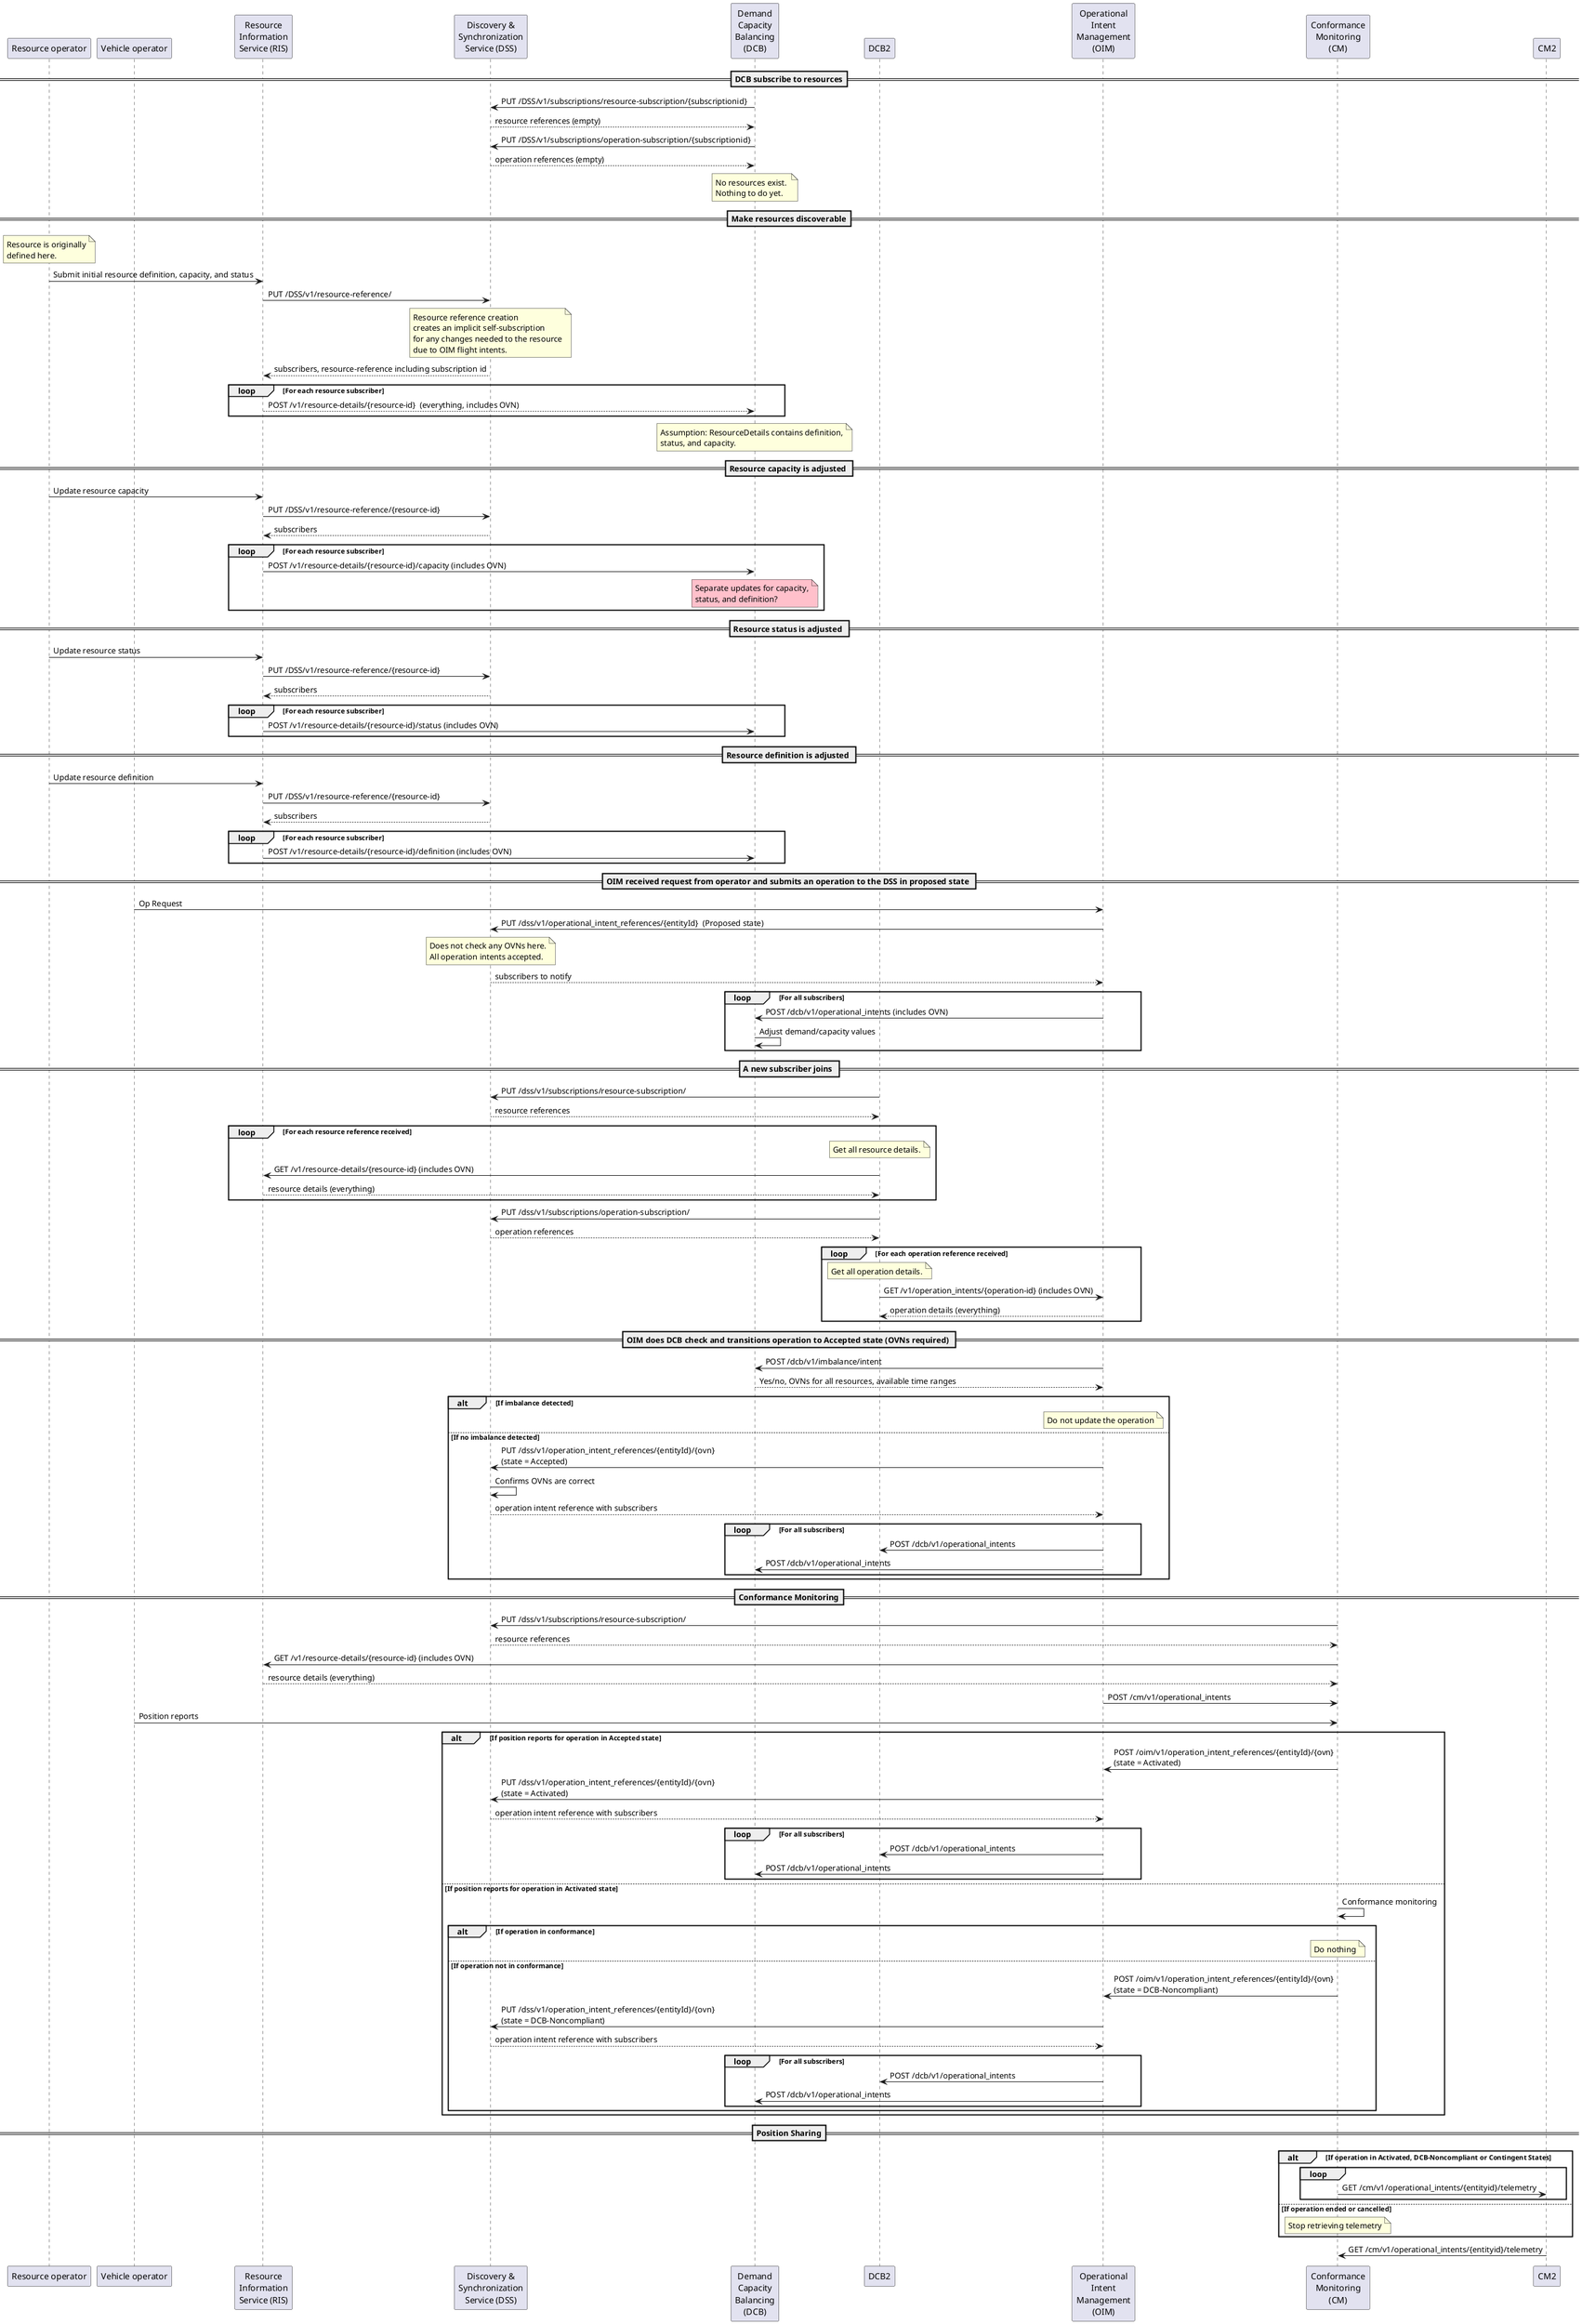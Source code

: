 @startuml
participant "Resource operator" as RO
participant "Vehicle operator" as op
participant "Resource\nInformation\nService (RIS)" as RIS
participant "Discovery &\nSynchronization\nService (DSS)" as DSS
participant "Demand\nCapacity\nBalancing\n(DCB)" as DCB
participant "DCB2" as DCB2
participant "Operational\nIntent\nManagement\n(OIM)" as OIM
participant "Conformance\nMonitoring\n(CM)" as CM
participant "CM2" as CM2


==DCB subscribe to resources==
DCB -> DSS: PUT /DSS/v1/subscriptions/resource-subscription/{subscriptionid}
DCB <-- DSS: resource references (empty)

DCB -> DSS: PUT /DSS/v1/subscriptions/operation-subscription/{subscriptionid}
DCB <-- DSS: operation references (empty)

note over DCB
No resources exist. 
Nothing to do yet. 
end note

==Make resources discoverable==
note over RO
Resource is originally
defined here.
end note 
RO -> RIS: Submit initial resource definition, capacity, and status
RIS -> DSS: PUT /DSS/v1/resource-reference/
note over DSS
Resource reference creation
creates an implicit self-subscription
for any changes needed to the resource
due to OIM flight intents.
end note
DSS --> RIS: subscribers, resource-reference including subscription id
loop For each resource subscriber
    DCB <-- RIS: POST /v1/resource-details/{resource-id}  (everything, includes OVN)
end
note over DCB
Assumption: ResourceDetails contains definition,
status, and capacity. 
end note

== Resource capacity is adjusted ==
RO -> RIS: Update resource capacity
RIS -> DSS: PUT /DSS/v1/resource-reference/{resource-id}
RIS <-- DSS: subscribers
loop For each resource subscriber
    RIS -> DCB: POST /v1/resource-details/{resource-id}/capacity (includes OVN)
    note over DCB #pink
    Separate updates for capacity,
    status, and definition?
    end note
end

== Resource status is adjusted ==
RO -> RIS: Update resource status
RIS -> DSS: PUT /DSS/v1/resource-reference/{resource-id}
RIS <-- DSS: subscribers
loop For each resource subscriber
    RIS -> DCB: POST /v1/resource-details/{resource-id}/status (includes OVN)
end

== Resource definition is adjusted ==
RO -> RIS: Update resource definition
RIS -> DSS: PUT /DSS/v1/resource-reference/{resource-id}
RIS <-- DSS: subscribers
loop For each resource subscriber
    RIS -> DCB: POST /v1/resource-details/{resource-id}/definition (includes OVN)
end


== OIM received request from operator and submits an operation to the DSS in proposed state == 
op -> OIM: Op Request
OIM -> DSS: PUT /dss/v1/operational_intent_references/{entityId}  (Proposed state)
note over DSS
Does not check any OVNs here.
All operation intents accepted.
end note
OIM <-- DSS: subscribers to notify
loop For all subscribers
    OIM -> DCB: POST /dcb/v1/operational_intents (includes OVN)
    DCB -> DCB: Adjust demand/capacity values
end

== A new subscriber joins == 
DCB2 -> DSS: PUT /dss/v1/subscriptions/resource-subscription/
DCB2 <-- DSS: resource references
loop For each resource reference received
    note over DCB2
    Get all resource details.
    end note
    DCB2 -> RIS: GET /v1/resource-details/{resource-id} (includes OVN)
    DCB2 <-- RIS: resource details (everything)
end
DCB2 -> DSS: PUT /dss/v1/subscriptions/operation-subscription/
DCB2 <-- DSS: operation references
loop For each operation reference received
    note over DCB2
    Get all operation details.
    end note
    DCB2 -> OIM: GET /v1/operation_intents/{operation-id} (includes OVN)
    DCB2 <-- OIM: operation details (everything)
end


== OIM does DCB check and transitions operation to Accepted state (OVNs required) ==
OIM -> DCB: POST /dcb/v1/imbalance/intent
OIM <-- DCB: Yes/no, OVNs for all resources, available time ranges

alt If imbalance detected
    note over OIM: Do not update the operation
else If no imbalance detected
    OIM -> DSS: PUT /dss/v1/operation_intent_references/{entityId}/{ovn}\n(state = Accepted)
    DSS -> DSS: Confirms OVNs are correct
    OIM <-- DSS: operation intent reference with subscribers
    loop For all subscribers
        OIM -> DCB2: POST /dcb/v1/operational_intents
        OIM -> DCB: POST /dcb/v1/operational_intents
    end
end

==Conformance Monitoring==
CM -> DSS: PUT /dss/v1/subscriptions/resource-subscription/
CM <-- DSS: resource references
CM -> RIS: GET /v1/resource-details/{resource-id} (includes OVN)
CM <-- RIS: resource details (everything)
OIM -> CM: POST /cm/v1/operational_intents
'CM -> DSS: PUT /dss/v1/subscriptions/operation-subscription/
'CM <-- DSS: operation references

op -> CM: Position reports
alt If position reports for operation in Accepted state
    CM -> OIM: POST /oim/v1/operation_intent_references/{entityId}/{ovn}\n(state = Activated)
    OIM -> DSS: PUT /dss/v1/operation_intent_references/{entityId}/{ovn}\n(state = Activated)
    OIM <-- DSS: operation intent reference with subscribers
    loop For all subscribers
        OIM -> DCB2: POST /dcb/v1/operational_intents
        OIM -> DCB: POST /dcb/v1/operational_intents
    end
else If position reports for operation in Activated state
    CM -> CM: Conformance monitoring
    alt If operation in conformance
        note over CM: Do nothing
    else If operation not in conformance
        CM -> OIM: POST /oim/v1/operation_intent_references/{entityId}/{ovn}\n(state = DCB-Noncompliant)
        OIM -> DSS: PUT /dss/v1/operation_intent_references/{entityId}/{ovn}\n(state = DCB-Noncompliant)
        OIM <-- DSS: operation intent reference with subscribers
        loop For all subscribers
            OIM -> DCB2: POST /dcb/v1/operational_intents
            OIM -> DCB: POST /dcb/v1/operational_intents
        end
    end
end

==Position Sharing==
alt If operation in Activated, DCB-Noncompliant or Contingent States
    loop 
        CM -> CM2: GET /cm/v1/operational_intents/{entityid}/telemetry        
    end
else If operation ended or cancelled
    note over CM: Stop retrieving telemetry
end 
CM2 -> CM: GET /cm/v1/operational_intents/{entityid}/telemetry
@enduml